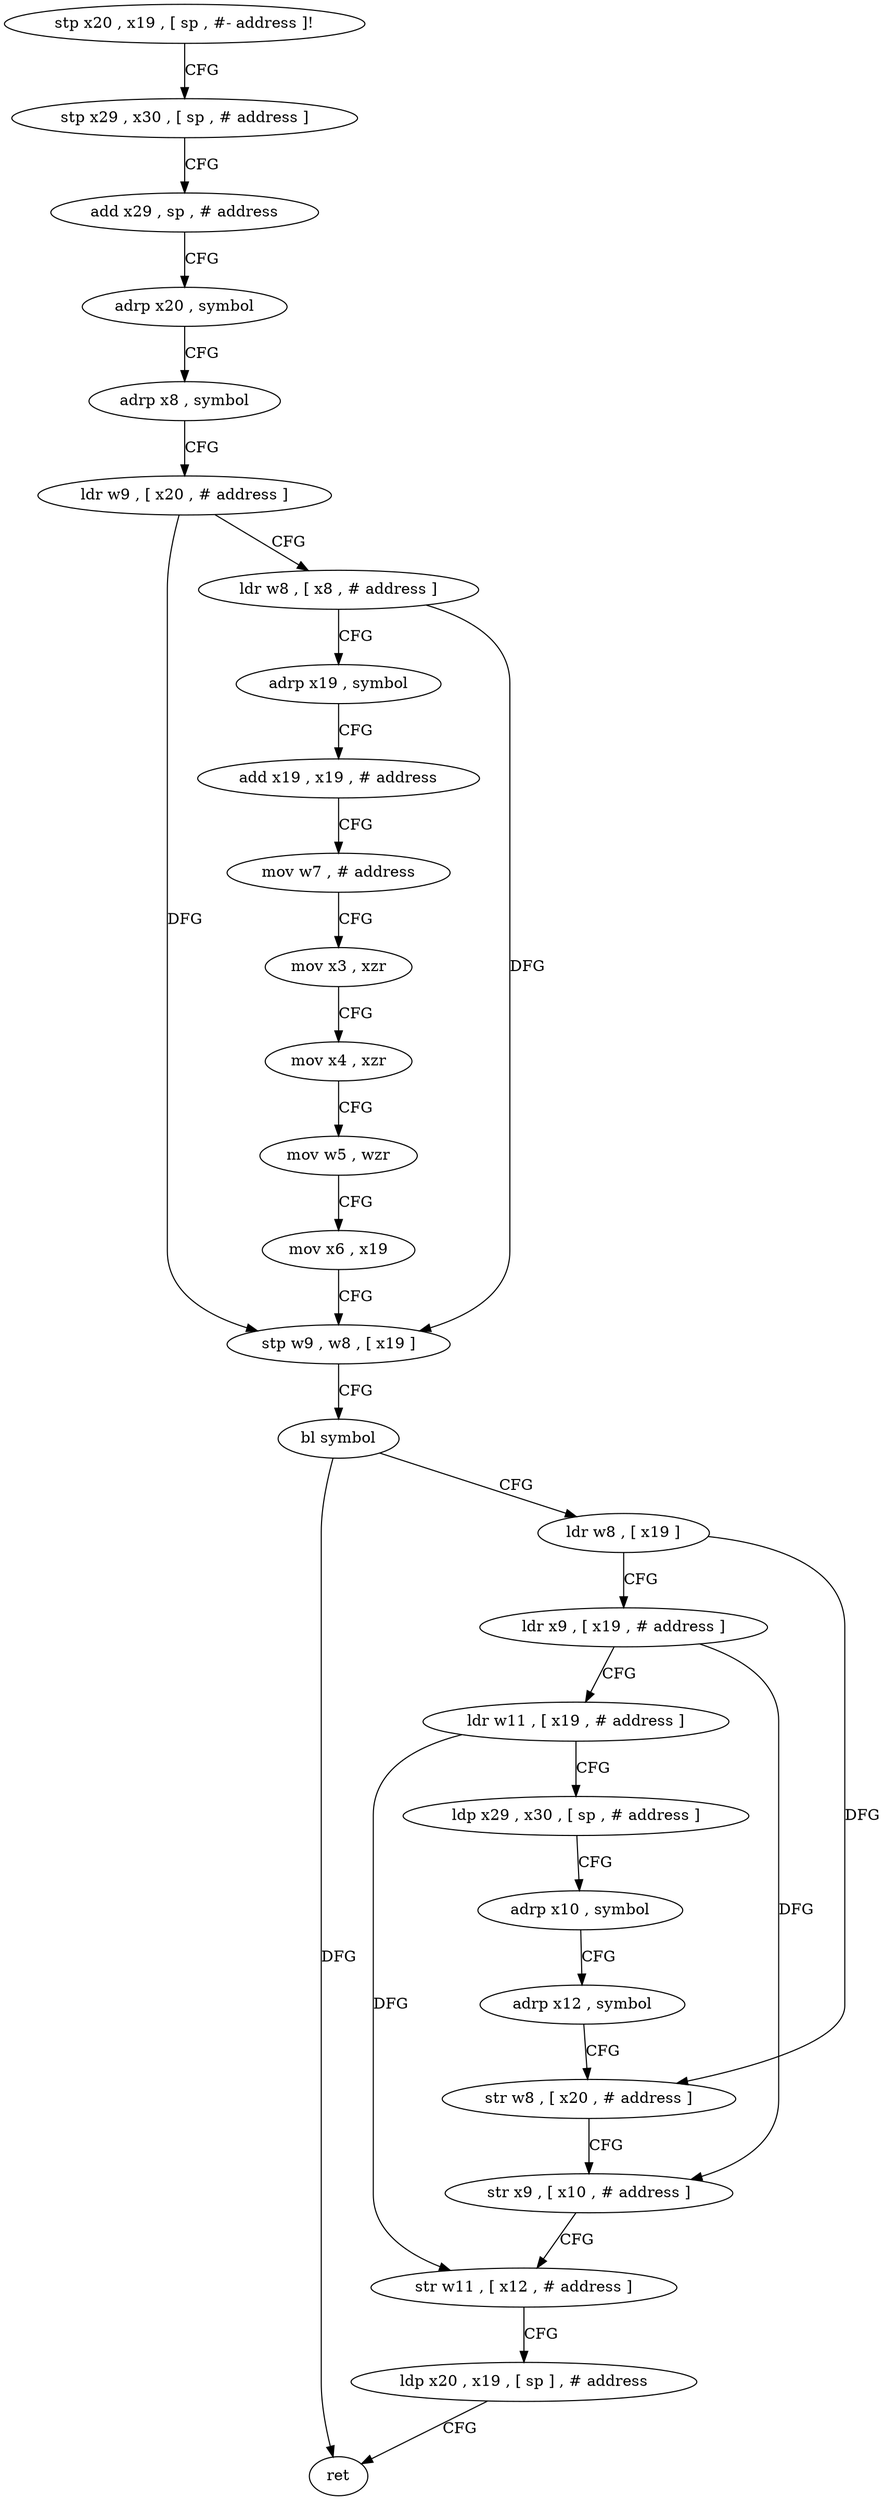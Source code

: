 digraph "func" {
"4208696" [label = "stp x20 , x19 , [ sp , #- address ]!" ]
"4208700" [label = "stp x29 , x30 , [ sp , # address ]" ]
"4208704" [label = "add x29 , sp , # address" ]
"4208708" [label = "adrp x20 , symbol" ]
"4208712" [label = "adrp x8 , symbol" ]
"4208716" [label = "ldr w9 , [ x20 , # address ]" ]
"4208720" [label = "ldr w8 , [ x8 , # address ]" ]
"4208724" [label = "adrp x19 , symbol" ]
"4208728" [label = "add x19 , x19 , # address" ]
"4208732" [label = "mov w7 , # address" ]
"4208736" [label = "mov x3 , xzr" ]
"4208740" [label = "mov x4 , xzr" ]
"4208744" [label = "mov w5 , wzr" ]
"4208748" [label = "mov x6 , x19" ]
"4208752" [label = "stp w9 , w8 , [ x19 ]" ]
"4208756" [label = "bl symbol" ]
"4208760" [label = "ldr w8 , [ x19 ]" ]
"4208764" [label = "ldr x9 , [ x19 , # address ]" ]
"4208768" [label = "ldr w11 , [ x19 , # address ]" ]
"4208772" [label = "ldp x29 , x30 , [ sp , # address ]" ]
"4208776" [label = "adrp x10 , symbol" ]
"4208780" [label = "adrp x12 , symbol" ]
"4208784" [label = "str w8 , [ x20 , # address ]" ]
"4208788" [label = "str x9 , [ x10 , # address ]" ]
"4208792" [label = "str w11 , [ x12 , # address ]" ]
"4208796" [label = "ldp x20 , x19 , [ sp ] , # address" ]
"4208800" [label = "ret" ]
"4208696" -> "4208700" [ label = "CFG" ]
"4208700" -> "4208704" [ label = "CFG" ]
"4208704" -> "4208708" [ label = "CFG" ]
"4208708" -> "4208712" [ label = "CFG" ]
"4208712" -> "4208716" [ label = "CFG" ]
"4208716" -> "4208720" [ label = "CFG" ]
"4208716" -> "4208752" [ label = "DFG" ]
"4208720" -> "4208724" [ label = "CFG" ]
"4208720" -> "4208752" [ label = "DFG" ]
"4208724" -> "4208728" [ label = "CFG" ]
"4208728" -> "4208732" [ label = "CFG" ]
"4208732" -> "4208736" [ label = "CFG" ]
"4208736" -> "4208740" [ label = "CFG" ]
"4208740" -> "4208744" [ label = "CFG" ]
"4208744" -> "4208748" [ label = "CFG" ]
"4208748" -> "4208752" [ label = "CFG" ]
"4208752" -> "4208756" [ label = "CFG" ]
"4208756" -> "4208760" [ label = "CFG" ]
"4208756" -> "4208800" [ label = "DFG" ]
"4208760" -> "4208764" [ label = "CFG" ]
"4208760" -> "4208784" [ label = "DFG" ]
"4208764" -> "4208768" [ label = "CFG" ]
"4208764" -> "4208788" [ label = "DFG" ]
"4208768" -> "4208772" [ label = "CFG" ]
"4208768" -> "4208792" [ label = "DFG" ]
"4208772" -> "4208776" [ label = "CFG" ]
"4208776" -> "4208780" [ label = "CFG" ]
"4208780" -> "4208784" [ label = "CFG" ]
"4208784" -> "4208788" [ label = "CFG" ]
"4208788" -> "4208792" [ label = "CFG" ]
"4208792" -> "4208796" [ label = "CFG" ]
"4208796" -> "4208800" [ label = "CFG" ]
}
